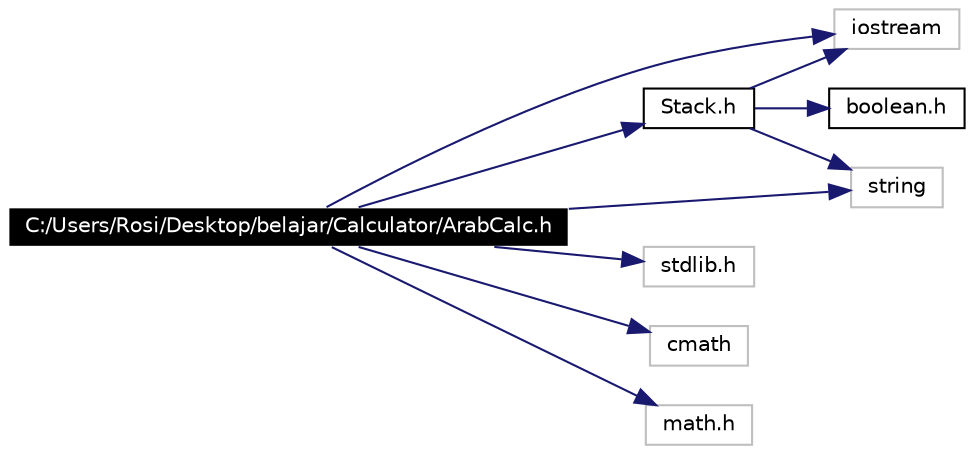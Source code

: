 digraph G
{
  bgcolor="transparent";
  edge [fontname="Helvetica",fontsize=10,labelfontname="Helvetica",labelfontsize=10];
  node [fontname="Helvetica",fontsize=10,shape=record];
  rankdir=LR;
  Node1 [label="C:/Users/Rosi/Desktop/belajar/Calculator/ArabCalc.h",height=0.2,width=0.4,color="white", fillcolor="black", style="filled" fontcolor="white"];
  Node1 -> Node2 [color="midnightblue",fontsize=10,style="solid"];
  Node2 [label="iostream",height=0.2,width=0.4,color="grey75"];
  Node1 -> Node3 [color="midnightblue",fontsize=10,style="solid"];
  Node3 [label="stdlib.h",height=0.2,width=0.4,color="grey75"];
  Node1 -> Node4 [color="midnightblue",fontsize=10,style="solid"];
  Node4 [label="string",height=0.2,width=0.4,color="grey75"];
  Node1 -> Node5 [color="midnightblue",fontsize=10,style="solid"];
  Node5 [label="cmath",height=0.2,width=0.4,color="grey75"];
  Node1 -> Node6 [color="midnightblue",fontsize=10,style="solid"];
  Node6 [label="math.h",height=0.2,width=0.4,color="grey75"];
  Node1 -> Node7 [color="midnightblue",fontsize=10,style="solid"];
  Node7 [label="Stack.h",height=0.2,width=0.4,color="black",URL="$_stack_8h-source.html"];
  Node7 -> Node8 [color="midnightblue",fontsize=10,style="solid"];
  Node8 [label="boolean.h",height=0.2,width=0.4,color="black",URL="$boolean_8h-source.html"];
  Node7 -> Node2 [color="midnightblue",fontsize=10,style="solid"];
  Node7 -> Node4 [color="midnightblue",fontsize=10,style="solid"];
}
